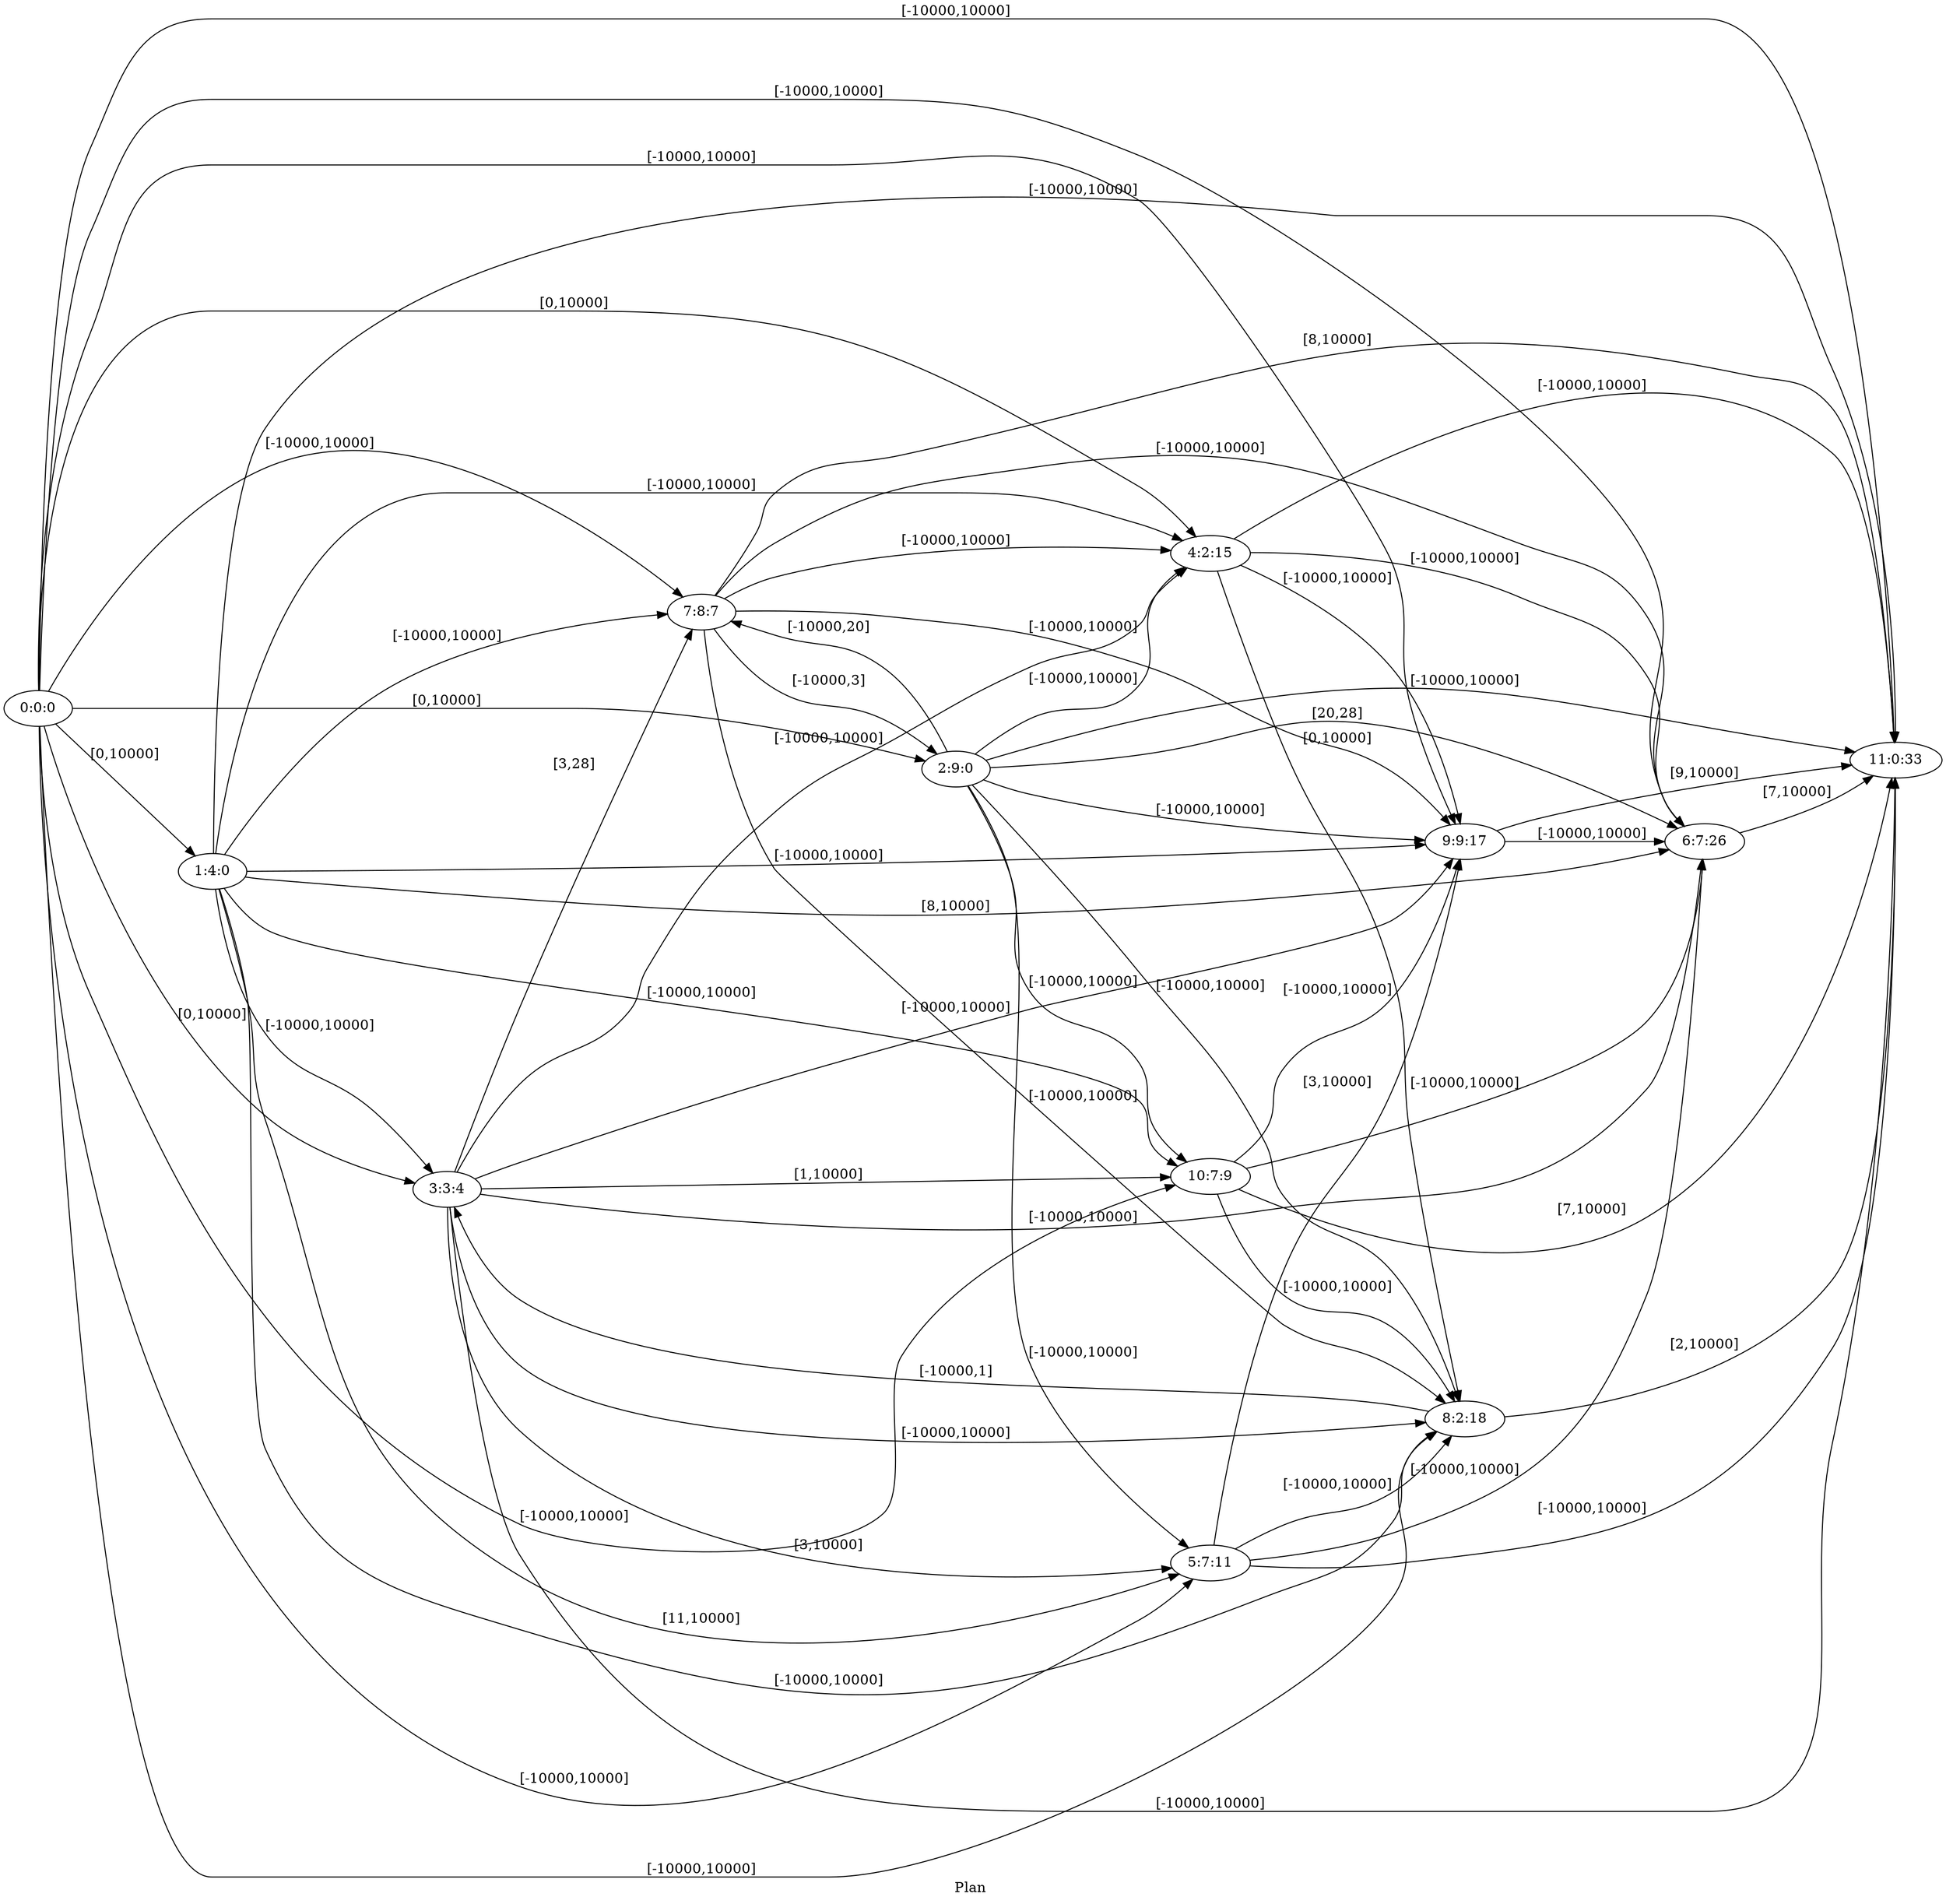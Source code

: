 digraph G {
 rankdir = LR;
 nodesep = .45; 
 size = 30;
label="Plan ";
 fldt = 0.506602;
"0:0:0"->"1:4:0"[ label = "[0,10000]"];
"0:0:0"->"2:9:0"[ label = "[0,10000]"];
"0:0:0"->"3:3:4"[ label = "[0,10000]"];
"0:0:0"->"4:2:15"[ label = "[0,10000]"];
"0:0:0"->"5:7:11"[ label = "[-10000,10000]"];
"0:0:0"->"6:7:26"[ label = "[-10000,10000]"];
"0:0:0"->"7:8:7"[ label = "[-10000,10000]"];
"0:0:0"->"8:2:18"[ label = "[-10000,10000]"];
"0:0:0"->"9:9:17"[ label = "[-10000,10000]"];
"0:0:0"->"10:7:9"[ label = "[-10000,10000]"];
"0:0:0"->"11:0:33"[ label = "[-10000,10000]"];
"1:4:0"->"3:3:4"[ label = "[-10000,10000]"];
"1:4:0"->"4:2:15"[ label = "[-10000,10000]"];
"1:4:0"->"5:7:11"[ label = "[11,10000]"];
"1:4:0"->"6:7:26"[ label = "[8,10000]"];
"1:4:0"->"7:8:7"[ label = "[-10000,10000]"];
"1:4:0"->"8:2:18"[ label = "[-10000,10000]"];
"1:4:0"->"9:9:17"[ label = "[-10000,10000]"];
"1:4:0"->"10:7:9"[ label = "[-10000,10000]"];
"1:4:0"->"11:0:33"[ label = "[-10000,10000]"];
"2:9:0"->"4:2:15"[ label = "[-10000,10000]"];
"2:9:0"->"5:7:11"[ label = "[-10000,10000]"];
"2:9:0"->"6:7:26"[ label = "[20,28]"];
"2:9:0"->"7:8:7"[ label = "[-10000,20]"];
"2:9:0"->"8:2:18"[ label = "[-10000,10000]"];
"2:9:0"->"9:9:17"[ label = "[-10000,10000]"];
"2:9:0"->"10:7:9"[ label = "[-10000,10000]"];
"2:9:0"->"11:0:33"[ label = "[-10000,10000]"];
"3:3:4"->"4:2:15"[ label = "[-10000,10000]"];
"3:3:4"->"5:7:11"[ label = "[3,10000]"];
"3:3:4"->"6:7:26"[ label = "[-10000,10000]"];
"3:3:4"->"7:8:7"[ label = "[3,28]"];
"3:3:4"->"8:2:18"[ label = "[-10000,10000]"];
"3:3:4"->"9:9:17"[ label = "[-10000,10000]"];
"3:3:4"->"10:7:9"[ label = "[1,10000]"];
"3:3:4"->"11:0:33"[ label = "[-10000,10000]"];
"4:2:15"->"6:7:26"[ label = "[-10000,10000]"];
"4:2:15"->"8:2:18"[ label = "[0,10000]"];
"4:2:15"->"9:9:17"[ label = "[-10000,10000]"];
"4:2:15"->"11:0:33"[ label = "[-10000,10000]"];
"5:7:11"->"6:7:26"[ label = "[-10000,10000]"];
"5:7:11"->"8:2:18"[ label = "[-10000,10000]"];
"5:7:11"->"9:9:17"[ label = "[3,10000]"];
"5:7:11"->"11:0:33"[ label = "[-10000,10000]"];
"6:7:26"->"11:0:33"[ label = "[7,10000]"];
"7:8:7"->"2:9:0"[ label = "[-10000,3]"];
"7:8:7"->"4:2:15"[ label = "[-10000,10000]"];
"7:8:7"->"6:7:26"[ label = "[-10000,10000]"];
"7:8:7"->"8:2:18"[ label = "[-10000,10000]"];
"7:8:7"->"9:9:17"[ label = "[-10000,10000]"];
"7:8:7"->"11:0:33"[ label = "[8,10000]"];
"8:2:18"->"3:3:4"[ label = "[-10000,1]"];
"8:2:18"->"11:0:33"[ label = "[2,10000]"];
"9:9:17"->"6:7:26"[ label = "[-10000,10000]"];
"9:9:17"->"11:0:33"[ label = "[9,10000]"];
"10:7:9"->"6:7:26"[ label = "[-10000,10000]"];
"10:7:9"->"8:2:18"[ label = "[-10000,10000]"];
"10:7:9"->"9:9:17"[ label = "[-10000,10000]"];
"10:7:9"->"11:0:33"[ label = "[7,10000]"];
}
